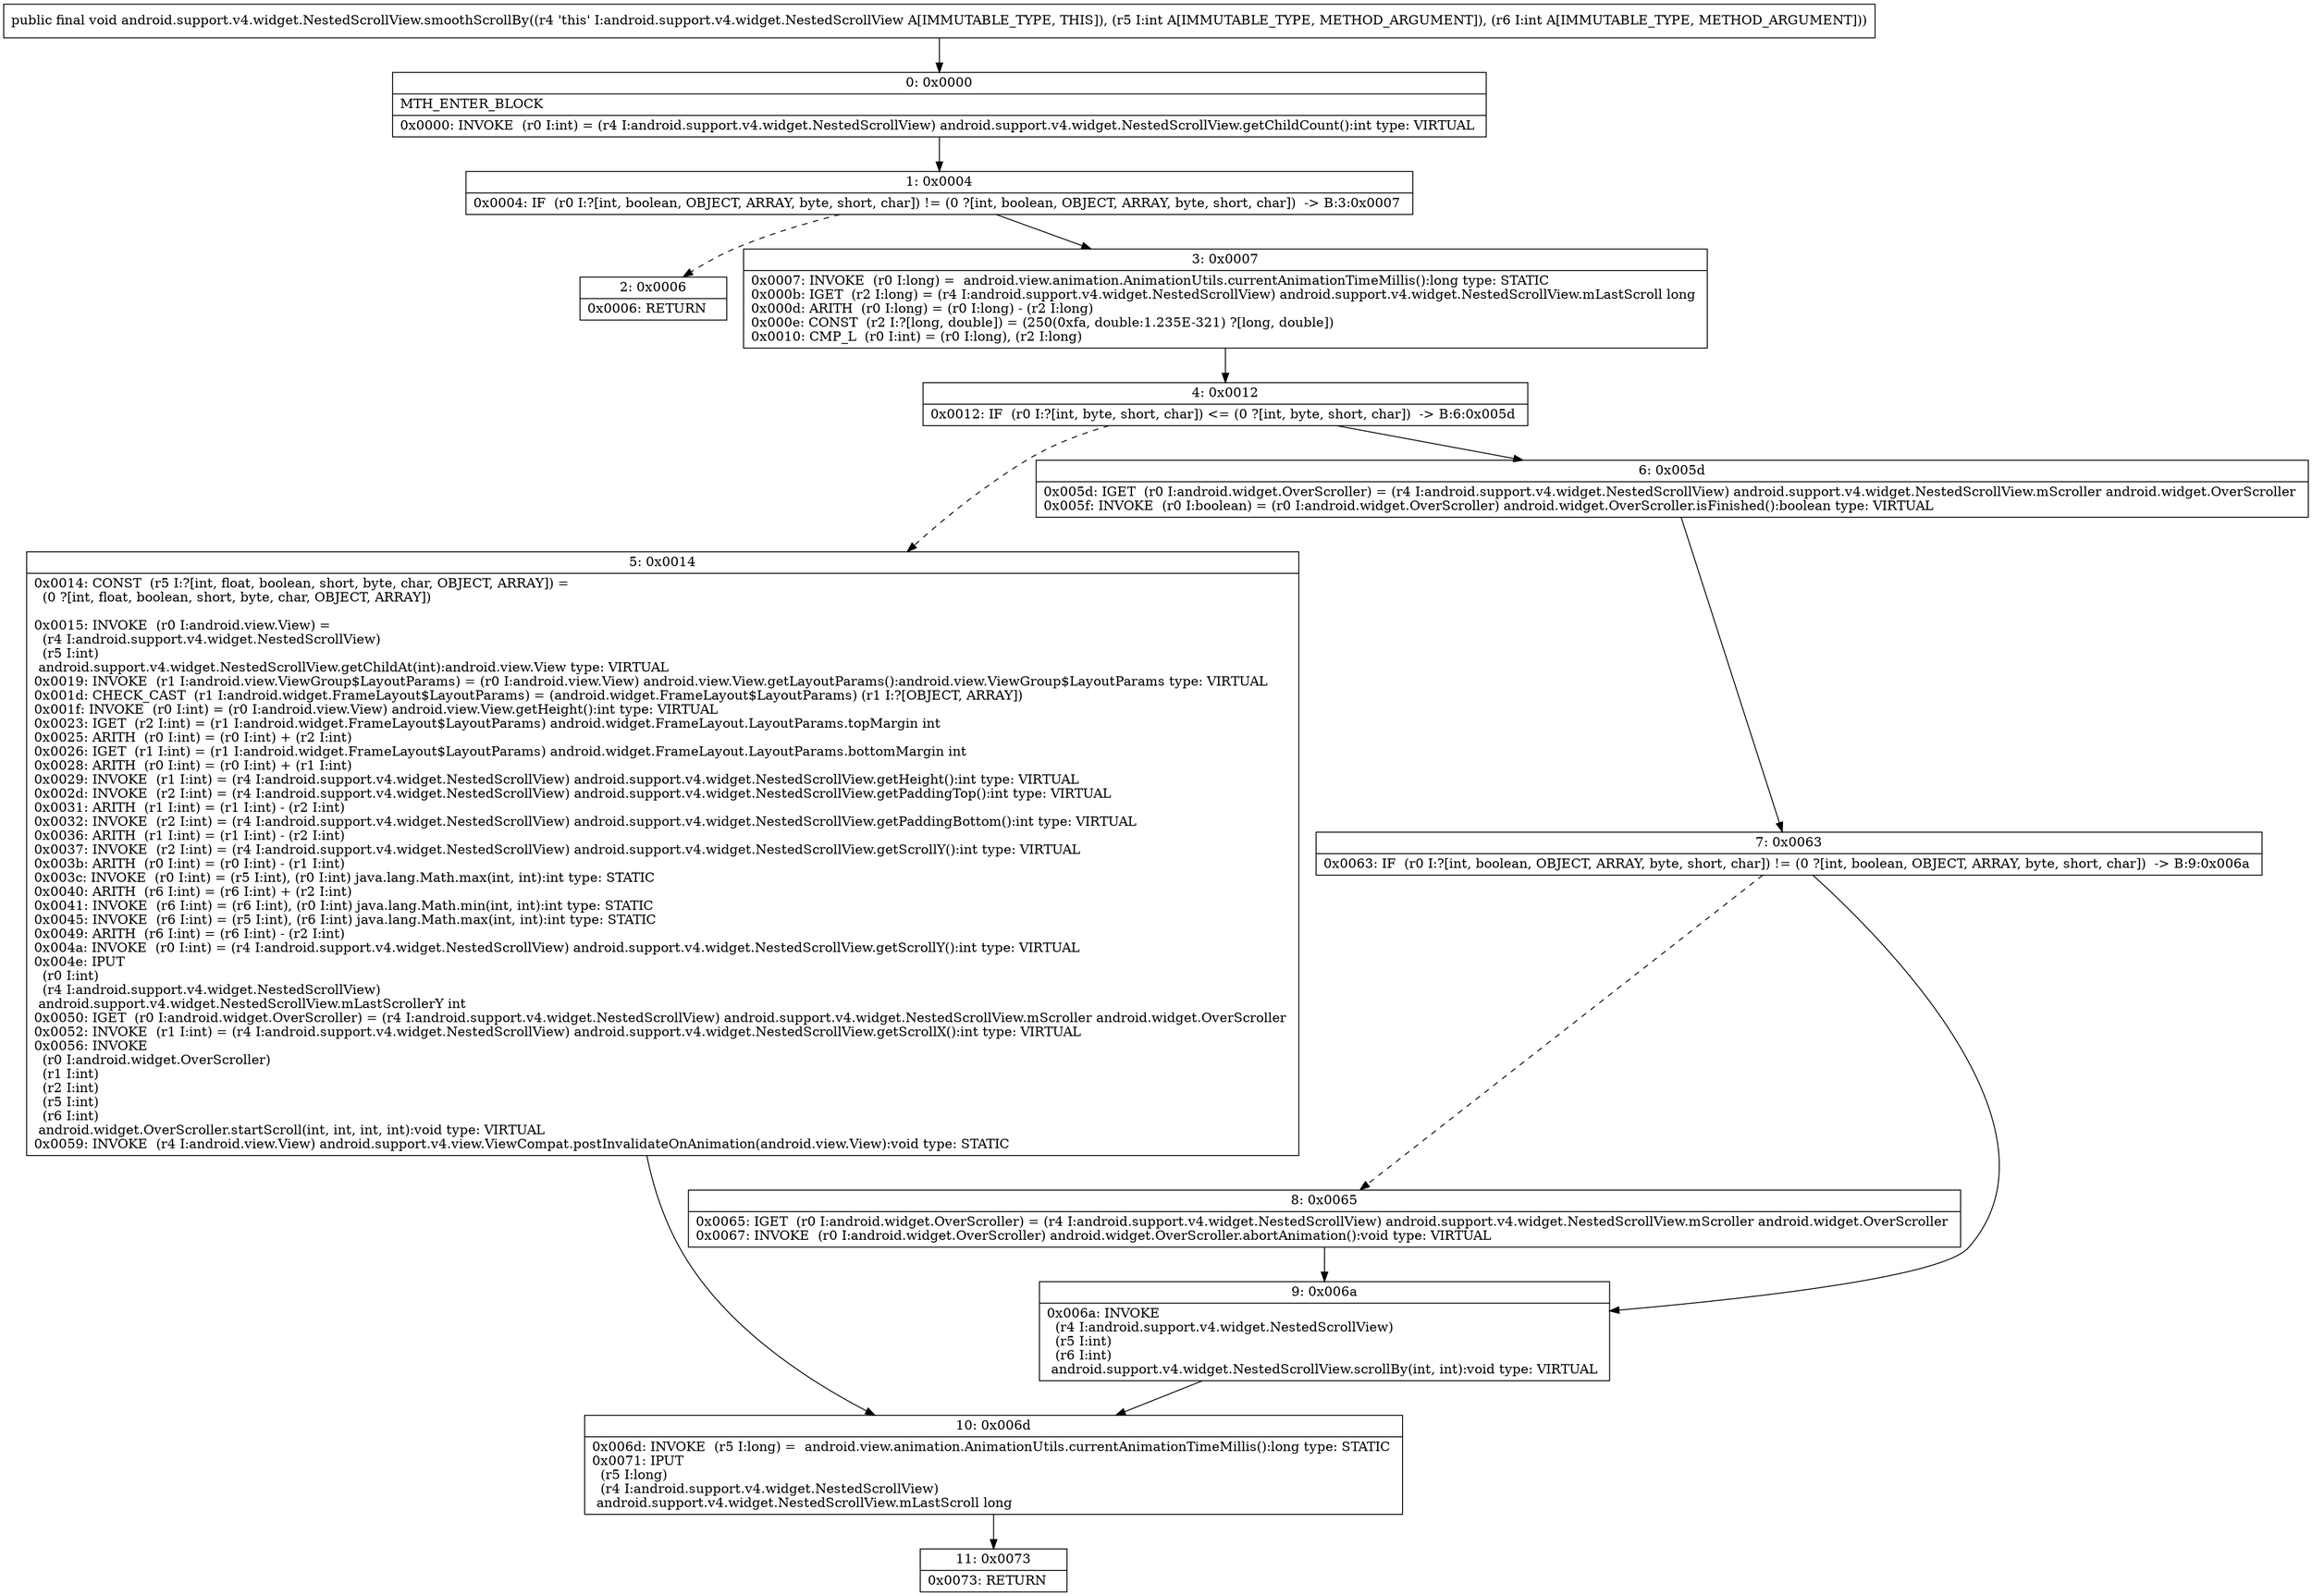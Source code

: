 digraph "CFG forandroid.support.v4.widget.NestedScrollView.smoothScrollBy(II)V" {
Node_0 [shape=record,label="{0\:\ 0x0000|MTH_ENTER_BLOCK\l|0x0000: INVOKE  (r0 I:int) = (r4 I:android.support.v4.widget.NestedScrollView) android.support.v4.widget.NestedScrollView.getChildCount():int type: VIRTUAL \l}"];
Node_1 [shape=record,label="{1\:\ 0x0004|0x0004: IF  (r0 I:?[int, boolean, OBJECT, ARRAY, byte, short, char]) != (0 ?[int, boolean, OBJECT, ARRAY, byte, short, char])  \-\> B:3:0x0007 \l}"];
Node_2 [shape=record,label="{2\:\ 0x0006|0x0006: RETURN   \l}"];
Node_3 [shape=record,label="{3\:\ 0x0007|0x0007: INVOKE  (r0 I:long) =  android.view.animation.AnimationUtils.currentAnimationTimeMillis():long type: STATIC \l0x000b: IGET  (r2 I:long) = (r4 I:android.support.v4.widget.NestedScrollView) android.support.v4.widget.NestedScrollView.mLastScroll long \l0x000d: ARITH  (r0 I:long) = (r0 I:long) \- (r2 I:long) \l0x000e: CONST  (r2 I:?[long, double]) = (250(0xfa, double:1.235E\-321) ?[long, double]) \l0x0010: CMP_L  (r0 I:int) = (r0 I:long), (r2 I:long) \l}"];
Node_4 [shape=record,label="{4\:\ 0x0012|0x0012: IF  (r0 I:?[int, byte, short, char]) \<= (0 ?[int, byte, short, char])  \-\> B:6:0x005d \l}"];
Node_5 [shape=record,label="{5\:\ 0x0014|0x0014: CONST  (r5 I:?[int, float, boolean, short, byte, char, OBJECT, ARRAY]) = \l  (0 ?[int, float, boolean, short, byte, char, OBJECT, ARRAY])\l \l0x0015: INVOKE  (r0 I:android.view.View) = \l  (r4 I:android.support.v4.widget.NestedScrollView)\l  (r5 I:int)\l android.support.v4.widget.NestedScrollView.getChildAt(int):android.view.View type: VIRTUAL \l0x0019: INVOKE  (r1 I:android.view.ViewGroup$LayoutParams) = (r0 I:android.view.View) android.view.View.getLayoutParams():android.view.ViewGroup$LayoutParams type: VIRTUAL \l0x001d: CHECK_CAST  (r1 I:android.widget.FrameLayout$LayoutParams) = (android.widget.FrameLayout$LayoutParams) (r1 I:?[OBJECT, ARRAY]) \l0x001f: INVOKE  (r0 I:int) = (r0 I:android.view.View) android.view.View.getHeight():int type: VIRTUAL \l0x0023: IGET  (r2 I:int) = (r1 I:android.widget.FrameLayout$LayoutParams) android.widget.FrameLayout.LayoutParams.topMargin int \l0x0025: ARITH  (r0 I:int) = (r0 I:int) + (r2 I:int) \l0x0026: IGET  (r1 I:int) = (r1 I:android.widget.FrameLayout$LayoutParams) android.widget.FrameLayout.LayoutParams.bottomMargin int \l0x0028: ARITH  (r0 I:int) = (r0 I:int) + (r1 I:int) \l0x0029: INVOKE  (r1 I:int) = (r4 I:android.support.v4.widget.NestedScrollView) android.support.v4.widget.NestedScrollView.getHeight():int type: VIRTUAL \l0x002d: INVOKE  (r2 I:int) = (r4 I:android.support.v4.widget.NestedScrollView) android.support.v4.widget.NestedScrollView.getPaddingTop():int type: VIRTUAL \l0x0031: ARITH  (r1 I:int) = (r1 I:int) \- (r2 I:int) \l0x0032: INVOKE  (r2 I:int) = (r4 I:android.support.v4.widget.NestedScrollView) android.support.v4.widget.NestedScrollView.getPaddingBottom():int type: VIRTUAL \l0x0036: ARITH  (r1 I:int) = (r1 I:int) \- (r2 I:int) \l0x0037: INVOKE  (r2 I:int) = (r4 I:android.support.v4.widget.NestedScrollView) android.support.v4.widget.NestedScrollView.getScrollY():int type: VIRTUAL \l0x003b: ARITH  (r0 I:int) = (r0 I:int) \- (r1 I:int) \l0x003c: INVOKE  (r0 I:int) = (r5 I:int), (r0 I:int) java.lang.Math.max(int, int):int type: STATIC \l0x0040: ARITH  (r6 I:int) = (r6 I:int) + (r2 I:int) \l0x0041: INVOKE  (r6 I:int) = (r6 I:int), (r0 I:int) java.lang.Math.min(int, int):int type: STATIC \l0x0045: INVOKE  (r6 I:int) = (r5 I:int), (r6 I:int) java.lang.Math.max(int, int):int type: STATIC \l0x0049: ARITH  (r6 I:int) = (r6 I:int) \- (r2 I:int) \l0x004a: INVOKE  (r0 I:int) = (r4 I:android.support.v4.widget.NestedScrollView) android.support.v4.widget.NestedScrollView.getScrollY():int type: VIRTUAL \l0x004e: IPUT  \l  (r0 I:int)\l  (r4 I:android.support.v4.widget.NestedScrollView)\l android.support.v4.widget.NestedScrollView.mLastScrollerY int \l0x0050: IGET  (r0 I:android.widget.OverScroller) = (r4 I:android.support.v4.widget.NestedScrollView) android.support.v4.widget.NestedScrollView.mScroller android.widget.OverScroller \l0x0052: INVOKE  (r1 I:int) = (r4 I:android.support.v4.widget.NestedScrollView) android.support.v4.widget.NestedScrollView.getScrollX():int type: VIRTUAL \l0x0056: INVOKE  \l  (r0 I:android.widget.OverScroller)\l  (r1 I:int)\l  (r2 I:int)\l  (r5 I:int)\l  (r6 I:int)\l android.widget.OverScroller.startScroll(int, int, int, int):void type: VIRTUAL \l0x0059: INVOKE  (r4 I:android.view.View) android.support.v4.view.ViewCompat.postInvalidateOnAnimation(android.view.View):void type: STATIC \l}"];
Node_6 [shape=record,label="{6\:\ 0x005d|0x005d: IGET  (r0 I:android.widget.OverScroller) = (r4 I:android.support.v4.widget.NestedScrollView) android.support.v4.widget.NestedScrollView.mScroller android.widget.OverScroller \l0x005f: INVOKE  (r0 I:boolean) = (r0 I:android.widget.OverScroller) android.widget.OverScroller.isFinished():boolean type: VIRTUAL \l}"];
Node_7 [shape=record,label="{7\:\ 0x0063|0x0063: IF  (r0 I:?[int, boolean, OBJECT, ARRAY, byte, short, char]) != (0 ?[int, boolean, OBJECT, ARRAY, byte, short, char])  \-\> B:9:0x006a \l}"];
Node_8 [shape=record,label="{8\:\ 0x0065|0x0065: IGET  (r0 I:android.widget.OverScroller) = (r4 I:android.support.v4.widget.NestedScrollView) android.support.v4.widget.NestedScrollView.mScroller android.widget.OverScroller \l0x0067: INVOKE  (r0 I:android.widget.OverScroller) android.widget.OverScroller.abortAnimation():void type: VIRTUAL \l}"];
Node_9 [shape=record,label="{9\:\ 0x006a|0x006a: INVOKE  \l  (r4 I:android.support.v4.widget.NestedScrollView)\l  (r5 I:int)\l  (r6 I:int)\l android.support.v4.widget.NestedScrollView.scrollBy(int, int):void type: VIRTUAL \l}"];
Node_10 [shape=record,label="{10\:\ 0x006d|0x006d: INVOKE  (r5 I:long) =  android.view.animation.AnimationUtils.currentAnimationTimeMillis():long type: STATIC \l0x0071: IPUT  \l  (r5 I:long)\l  (r4 I:android.support.v4.widget.NestedScrollView)\l android.support.v4.widget.NestedScrollView.mLastScroll long \l}"];
Node_11 [shape=record,label="{11\:\ 0x0073|0x0073: RETURN   \l}"];
MethodNode[shape=record,label="{public final void android.support.v4.widget.NestedScrollView.smoothScrollBy((r4 'this' I:android.support.v4.widget.NestedScrollView A[IMMUTABLE_TYPE, THIS]), (r5 I:int A[IMMUTABLE_TYPE, METHOD_ARGUMENT]), (r6 I:int A[IMMUTABLE_TYPE, METHOD_ARGUMENT])) }"];
MethodNode -> Node_0;
Node_0 -> Node_1;
Node_1 -> Node_2[style=dashed];
Node_1 -> Node_3;
Node_3 -> Node_4;
Node_4 -> Node_5[style=dashed];
Node_4 -> Node_6;
Node_5 -> Node_10;
Node_6 -> Node_7;
Node_7 -> Node_8[style=dashed];
Node_7 -> Node_9;
Node_8 -> Node_9;
Node_9 -> Node_10;
Node_10 -> Node_11;
}


